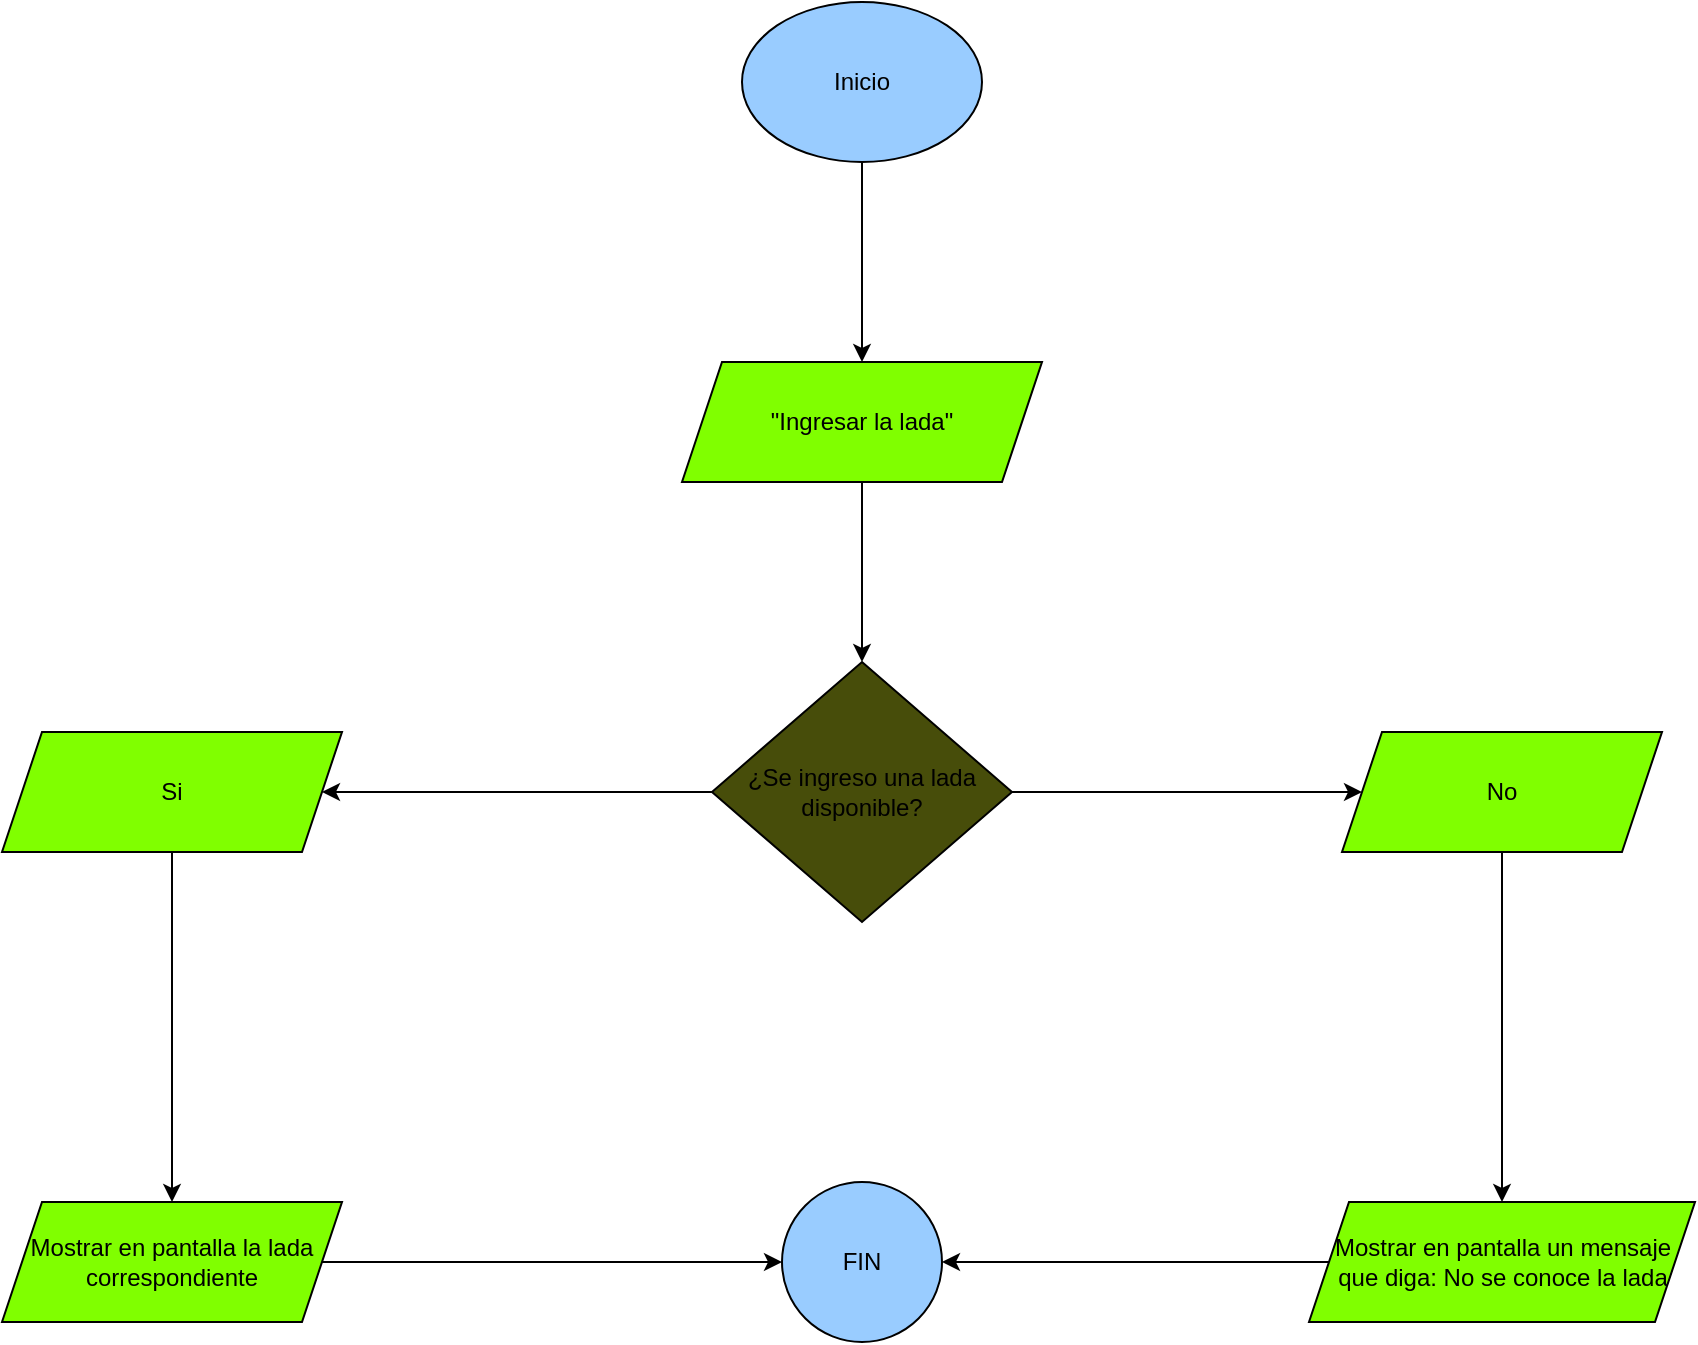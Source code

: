<mxfile version="24.0.3" type="device">
  <diagram name="Página-1" id="No7aR14QHJxKQBWV9j0A">
    <mxGraphModel dx="1242" dy="569" grid="1" gridSize="10" guides="1" tooltips="1" connect="1" arrows="1" fold="1" page="1" pageScale="1" pageWidth="827" pageHeight="1169" math="0" shadow="0">
      <root>
        <mxCell id="0" />
        <mxCell id="1" parent="0" />
        <mxCell id="8eh0dUuV4zGx1yATIl_3-3" value="" style="edgeStyle=orthogonalEdgeStyle;rounded=0;orthogonalLoop=1;jettySize=auto;html=1;" edge="1" parent="1" source="8eh0dUuV4zGx1yATIl_3-1" target="8eh0dUuV4zGx1yATIl_3-2">
          <mxGeometry relative="1" as="geometry" />
        </mxCell>
        <mxCell id="8eh0dUuV4zGx1yATIl_3-1" value="Inicio" style="ellipse;whiteSpace=wrap;html=1;fillColor=#99CCFF;" vertex="1" parent="1">
          <mxGeometry x="370" y="30" width="120" height="80" as="geometry" />
        </mxCell>
        <mxCell id="8eh0dUuV4zGx1yATIl_3-5" value="" style="edgeStyle=orthogonalEdgeStyle;rounded=0;orthogonalLoop=1;jettySize=auto;html=1;" edge="1" parent="1" source="8eh0dUuV4zGx1yATIl_3-2" target="8eh0dUuV4zGx1yATIl_3-4">
          <mxGeometry relative="1" as="geometry" />
        </mxCell>
        <mxCell id="8eh0dUuV4zGx1yATIl_3-2" value="&quot;Ingresar la lada&quot;" style="shape=parallelogram;perimeter=parallelogramPerimeter;whiteSpace=wrap;html=1;fixedSize=1;fillColor=#80FF00;" vertex="1" parent="1">
          <mxGeometry x="340" y="210" width="180" height="60" as="geometry" />
        </mxCell>
        <mxCell id="8eh0dUuV4zGx1yATIl_3-7" value="" style="edgeStyle=orthogonalEdgeStyle;rounded=0;orthogonalLoop=1;jettySize=auto;html=1;" edge="1" parent="1" source="8eh0dUuV4zGx1yATIl_3-4" target="8eh0dUuV4zGx1yATIl_3-6">
          <mxGeometry relative="1" as="geometry" />
        </mxCell>
        <mxCell id="8eh0dUuV4zGx1yATIl_3-9" value="" style="edgeStyle=orthogonalEdgeStyle;rounded=0;orthogonalLoop=1;jettySize=auto;html=1;" edge="1" parent="1" source="8eh0dUuV4zGx1yATIl_3-4" target="8eh0dUuV4zGx1yATIl_3-8">
          <mxGeometry relative="1" as="geometry" />
        </mxCell>
        <mxCell id="8eh0dUuV4zGx1yATIl_3-4" value="¿Se ingreso una lada disponible?" style="rhombus;whiteSpace=wrap;html=1;fillColor=#474D0A;" vertex="1" parent="1">
          <mxGeometry x="355" y="360" width="150" height="130" as="geometry" />
        </mxCell>
        <mxCell id="8eh0dUuV4zGx1yATIl_3-11" value="" style="edgeStyle=orthogonalEdgeStyle;rounded=0;orthogonalLoop=1;jettySize=auto;html=1;" edge="1" parent="1" source="8eh0dUuV4zGx1yATIl_3-6" target="8eh0dUuV4zGx1yATIl_3-10">
          <mxGeometry relative="1" as="geometry" />
        </mxCell>
        <mxCell id="8eh0dUuV4zGx1yATIl_3-6" value="Si" style="shape=parallelogram;perimeter=parallelogramPerimeter;whiteSpace=wrap;html=1;fixedSize=1;fillColor=#80FF00;" vertex="1" parent="1">
          <mxGeometry y="395" width="170" height="60" as="geometry" />
        </mxCell>
        <mxCell id="8eh0dUuV4zGx1yATIl_3-13" value="" style="edgeStyle=orthogonalEdgeStyle;rounded=0;orthogonalLoop=1;jettySize=auto;html=1;" edge="1" parent="1" source="8eh0dUuV4zGx1yATIl_3-8" target="8eh0dUuV4zGx1yATIl_3-12">
          <mxGeometry relative="1" as="geometry" />
        </mxCell>
        <mxCell id="8eh0dUuV4zGx1yATIl_3-8" value="No" style="shape=parallelogram;perimeter=parallelogramPerimeter;whiteSpace=wrap;html=1;fixedSize=1;fillColor=#80FF00;" vertex="1" parent="1">
          <mxGeometry x="670" y="395" width="160" height="60" as="geometry" />
        </mxCell>
        <mxCell id="8eh0dUuV4zGx1yATIl_3-15" value="" style="edgeStyle=orthogonalEdgeStyle;rounded=0;orthogonalLoop=1;jettySize=auto;html=1;entryX=0;entryY=0.5;entryDx=0;entryDy=0;" edge="1" parent="1" source="8eh0dUuV4zGx1yATIl_3-10" target="8eh0dUuV4zGx1yATIl_3-16">
          <mxGeometry relative="1" as="geometry">
            <mxPoint x="295" y="660" as="targetPoint" />
          </mxGeometry>
        </mxCell>
        <mxCell id="8eh0dUuV4zGx1yATIl_3-10" value="Mostrar en pantalla la lada correspondiente" style="shape=parallelogram;perimeter=parallelogramPerimeter;whiteSpace=wrap;html=1;fixedSize=1;fillColor=#80FF00;" vertex="1" parent="1">
          <mxGeometry y="630" width="170" height="60" as="geometry" />
        </mxCell>
        <mxCell id="8eh0dUuV4zGx1yATIl_3-17" value="" style="edgeStyle=orthogonalEdgeStyle;rounded=0;orthogonalLoop=1;jettySize=auto;html=1;" edge="1" parent="1" source="8eh0dUuV4zGx1yATIl_3-12" target="8eh0dUuV4zGx1yATIl_3-16">
          <mxGeometry relative="1" as="geometry" />
        </mxCell>
        <mxCell id="8eh0dUuV4zGx1yATIl_3-12" value="Mostrar en pantalla un mensaje que diga: No se conoce la lada" style="shape=parallelogram;perimeter=parallelogramPerimeter;whiteSpace=wrap;html=1;fixedSize=1;fillColor=#80FF00;" vertex="1" parent="1">
          <mxGeometry x="653.5" y="630" width="193" height="60" as="geometry" />
        </mxCell>
        <mxCell id="8eh0dUuV4zGx1yATIl_3-16" value="FIN" style="ellipse;whiteSpace=wrap;html=1;fillColor=#99CCFF;" vertex="1" parent="1">
          <mxGeometry x="390" y="620" width="80" height="80" as="geometry" />
        </mxCell>
      </root>
    </mxGraphModel>
  </diagram>
</mxfile>
